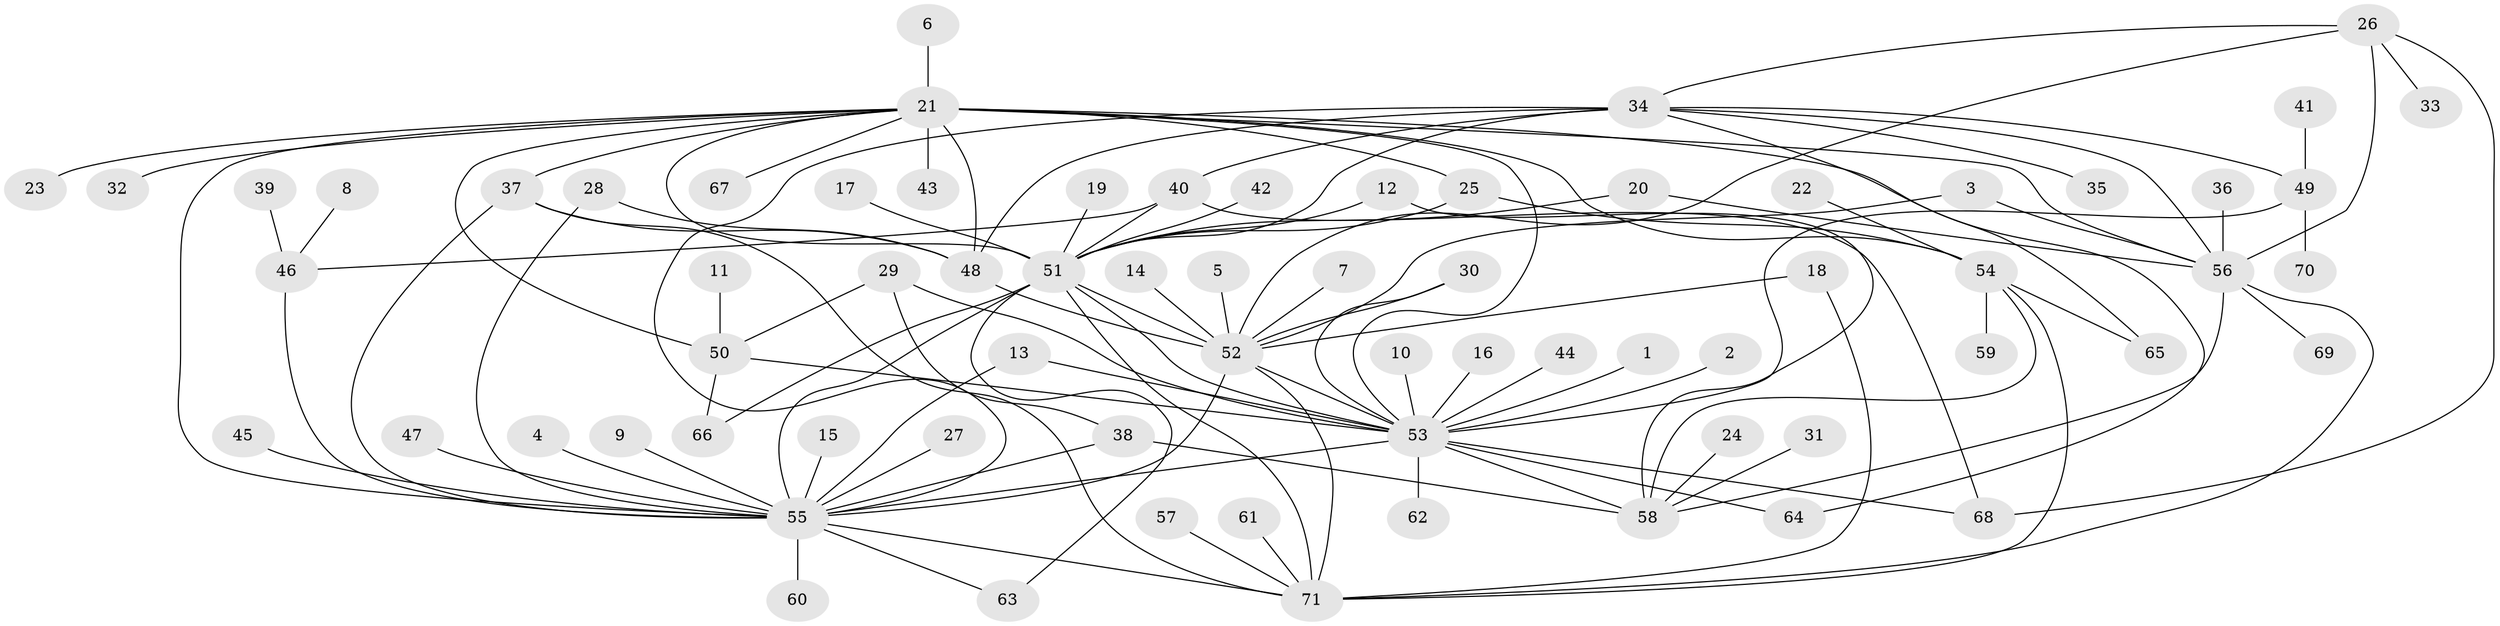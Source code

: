 // original degree distribution, {4: 0.056338028169014086, 25: 0.007042253521126761, 13: 0.007042253521126761, 11: 0.007042253521126761, 22: 0.007042253521126761, 1: 0.4507042253521127, 2: 0.2676056338028169, 5: 0.04929577464788732, 10: 0.014084507042253521, 9: 0.007042253521126761, 6: 0.02112676056338028, 3: 0.08450704225352113, 7: 0.02112676056338028}
// Generated by graph-tools (version 1.1) at 2025/49/03/09/25 03:49:53]
// undirected, 71 vertices, 112 edges
graph export_dot {
graph [start="1"]
  node [color=gray90,style=filled];
  1;
  2;
  3;
  4;
  5;
  6;
  7;
  8;
  9;
  10;
  11;
  12;
  13;
  14;
  15;
  16;
  17;
  18;
  19;
  20;
  21;
  22;
  23;
  24;
  25;
  26;
  27;
  28;
  29;
  30;
  31;
  32;
  33;
  34;
  35;
  36;
  37;
  38;
  39;
  40;
  41;
  42;
  43;
  44;
  45;
  46;
  47;
  48;
  49;
  50;
  51;
  52;
  53;
  54;
  55;
  56;
  57;
  58;
  59;
  60;
  61;
  62;
  63;
  64;
  65;
  66;
  67;
  68;
  69;
  70;
  71;
  1 -- 53 [weight=1.0];
  2 -- 53 [weight=1.0];
  3 -- 52 [weight=1.0];
  3 -- 56 [weight=1.0];
  4 -- 55 [weight=1.0];
  5 -- 52 [weight=1.0];
  6 -- 21 [weight=1.0];
  7 -- 52 [weight=1.0];
  8 -- 46 [weight=1.0];
  9 -- 55 [weight=1.0];
  10 -- 53 [weight=1.0];
  11 -- 50 [weight=1.0];
  12 -- 51 [weight=1.0];
  12 -- 58 [weight=1.0];
  13 -- 53 [weight=1.0];
  13 -- 55 [weight=1.0];
  14 -- 52 [weight=1.0];
  15 -- 55 [weight=1.0];
  16 -- 53 [weight=1.0];
  17 -- 51 [weight=1.0];
  18 -- 52 [weight=1.0];
  18 -- 71 [weight=1.0];
  19 -- 51 [weight=1.0];
  20 -- 51 [weight=1.0];
  20 -- 56 [weight=1.0];
  21 -- 23 [weight=1.0];
  21 -- 25 [weight=1.0];
  21 -- 32 [weight=1.0];
  21 -- 37 [weight=1.0];
  21 -- 43 [weight=1.0];
  21 -- 48 [weight=1.0];
  21 -- 50 [weight=1.0];
  21 -- 51 [weight=1.0];
  21 -- 53 [weight=2.0];
  21 -- 54 [weight=1.0];
  21 -- 55 [weight=1.0];
  21 -- 56 [weight=1.0];
  21 -- 64 [weight=1.0];
  21 -- 67 [weight=1.0];
  22 -- 54 [weight=1.0];
  24 -- 58 [weight=1.0];
  25 -- 51 [weight=1.0];
  25 -- 54 [weight=1.0];
  26 -- 33 [weight=1.0];
  26 -- 34 [weight=1.0];
  26 -- 52 [weight=1.0];
  26 -- 56 [weight=1.0];
  26 -- 68 [weight=1.0];
  27 -- 55 [weight=1.0];
  28 -- 48 [weight=1.0];
  28 -- 55 [weight=1.0];
  29 -- 38 [weight=1.0];
  29 -- 50 [weight=1.0];
  29 -- 53 [weight=2.0];
  30 -- 52 [weight=1.0];
  30 -- 53 [weight=1.0];
  31 -- 58 [weight=1.0];
  34 -- 35 [weight=1.0];
  34 -- 40 [weight=1.0];
  34 -- 48 [weight=1.0];
  34 -- 49 [weight=1.0];
  34 -- 51 [weight=1.0];
  34 -- 55 [weight=1.0];
  34 -- 56 [weight=1.0];
  34 -- 65 [weight=1.0];
  36 -- 56 [weight=1.0];
  37 -- 48 [weight=1.0];
  37 -- 55 [weight=1.0];
  37 -- 71 [weight=1.0];
  38 -- 55 [weight=1.0];
  38 -- 58 [weight=1.0];
  39 -- 46 [weight=1.0];
  40 -- 46 [weight=1.0];
  40 -- 51 [weight=1.0];
  40 -- 68 [weight=1.0];
  41 -- 49 [weight=1.0];
  42 -- 51 [weight=1.0];
  44 -- 53 [weight=1.0];
  45 -- 55 [weight=1.0];
  46 -- 55 [weight=1.0];
  47 -- 55 [weight=1.0];
  48 -- 52 [weight=1.0];
  49 -- 53 [weight=1.0];
  49 -- 70 [weight=1.0];
  50 -- 53 [weight=1.0];
  50 -- 66 [weight=1.0];
  51 -- 52 [weight=1.0];
  51 -- 53 [weight=2.0];
  51 -- 55 [weight=2.0];
  51 -- 63 [weight=1.0];
  51 -- 66 [weight=1.0];
  51 -- 71 [weight=1.0];
  52 -- 53 [weight=1.0];
  52 -- 55 [weight=2.0];
  52 -- 71 [weight=1.0];
  53 -- 55 [weight=1.0];
  53 -- 58 [weight=2.0];
  53 -- 62 [weight=1.0];
  53 -- 64 [weight=1.0];
  53 -- 68 [weight=1.0];
  54 -- 58 [weight=1.0];
  54 -- 59 [weight=1.0];
  54 -- 65 [weight=1.0];
  54 -- 71 [weight=1.0];
  55 -- 60 [weight=1.0];
  55 -- 63 [weight=1.0];
  55 -- 71 [weight=1.0];
  56 -- 58 [weight=1.0];
  56 -- 69 [weight=1.0];
  56 -- 71 [weight=1.0];
  57 -- 71 [weight=1.0];
  61 -- 71 [weight=1.0];
}
